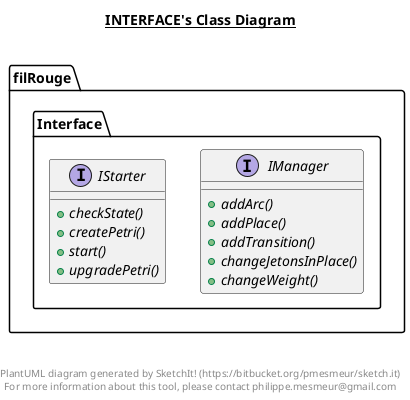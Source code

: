 @startuml

title __INTERFACE's Class Diagram__\n

  namespace filRouge.Interface {
    interface filRouge.Interface.IManager {
        {abstract} + addArc()
        {abstract} + addPlace()
        {abstract} + addTransition()
        {abstract} + changeJetonsInPlace()
        {abstract} + changeWeight()
    }
  }
  

  namespace filRouge.Interface {
    interface filRouge.Interface.IStarter {
        {abstract} + checkState()
        {abstract} + createPetri()
        {abstract} + start()
        {abstract} + upgradePetri()
    }
  }
  



right footer


PlantUML diagram generated by SketchIt! (https://bitbucket.org/pmesmeur/sketch.it)
For more information about this tool, please contact philippe.mesmeur@gmail.com
endfooter

@enduml
